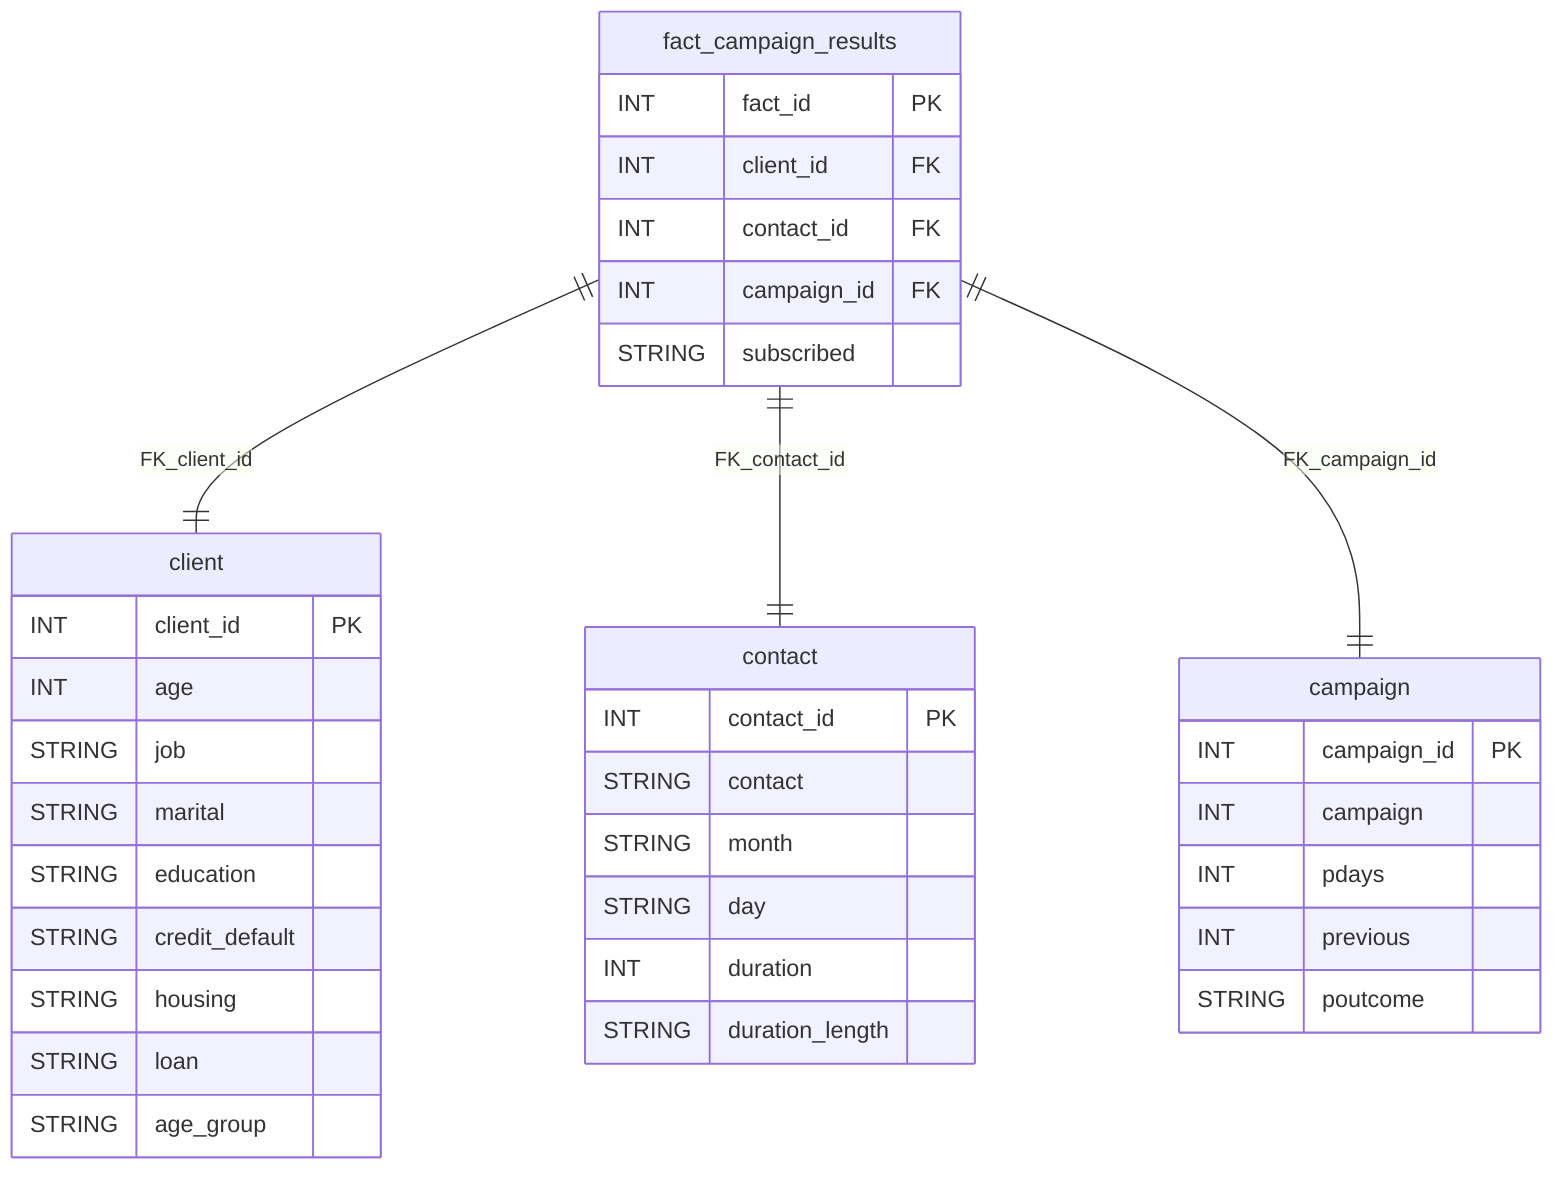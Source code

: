 erDiagram
    client {
        INT client_id PK
        INT age
        STRING job
        STRING marital
        STRING education
        STRING credit_default
        STRING housing
        STRING loan
        STRING age_group
    }
    contact {
        INT contact_id PK
        STRING contact
        STRING month
        STRING day
        INT duration
        STRING duration_length
    }
    campaign {
        INT campaign_id PK
        INT campaign
        INT pdays
        INT previous
        STRING poutcome
    }
    fact_campaign_results {
        INT fact_id PK
        INT client_id FK
        INT contact_id FK
        INT campaign_id FK
        STRING subscribed
    }

    fact_campaign_results ||--|| client : "FK_client_id"
    fact_campaign_results ||--|| contact : "FK_contact_id"
    fact_campaign_results ||--|| campaign : "FK_campaign_id"